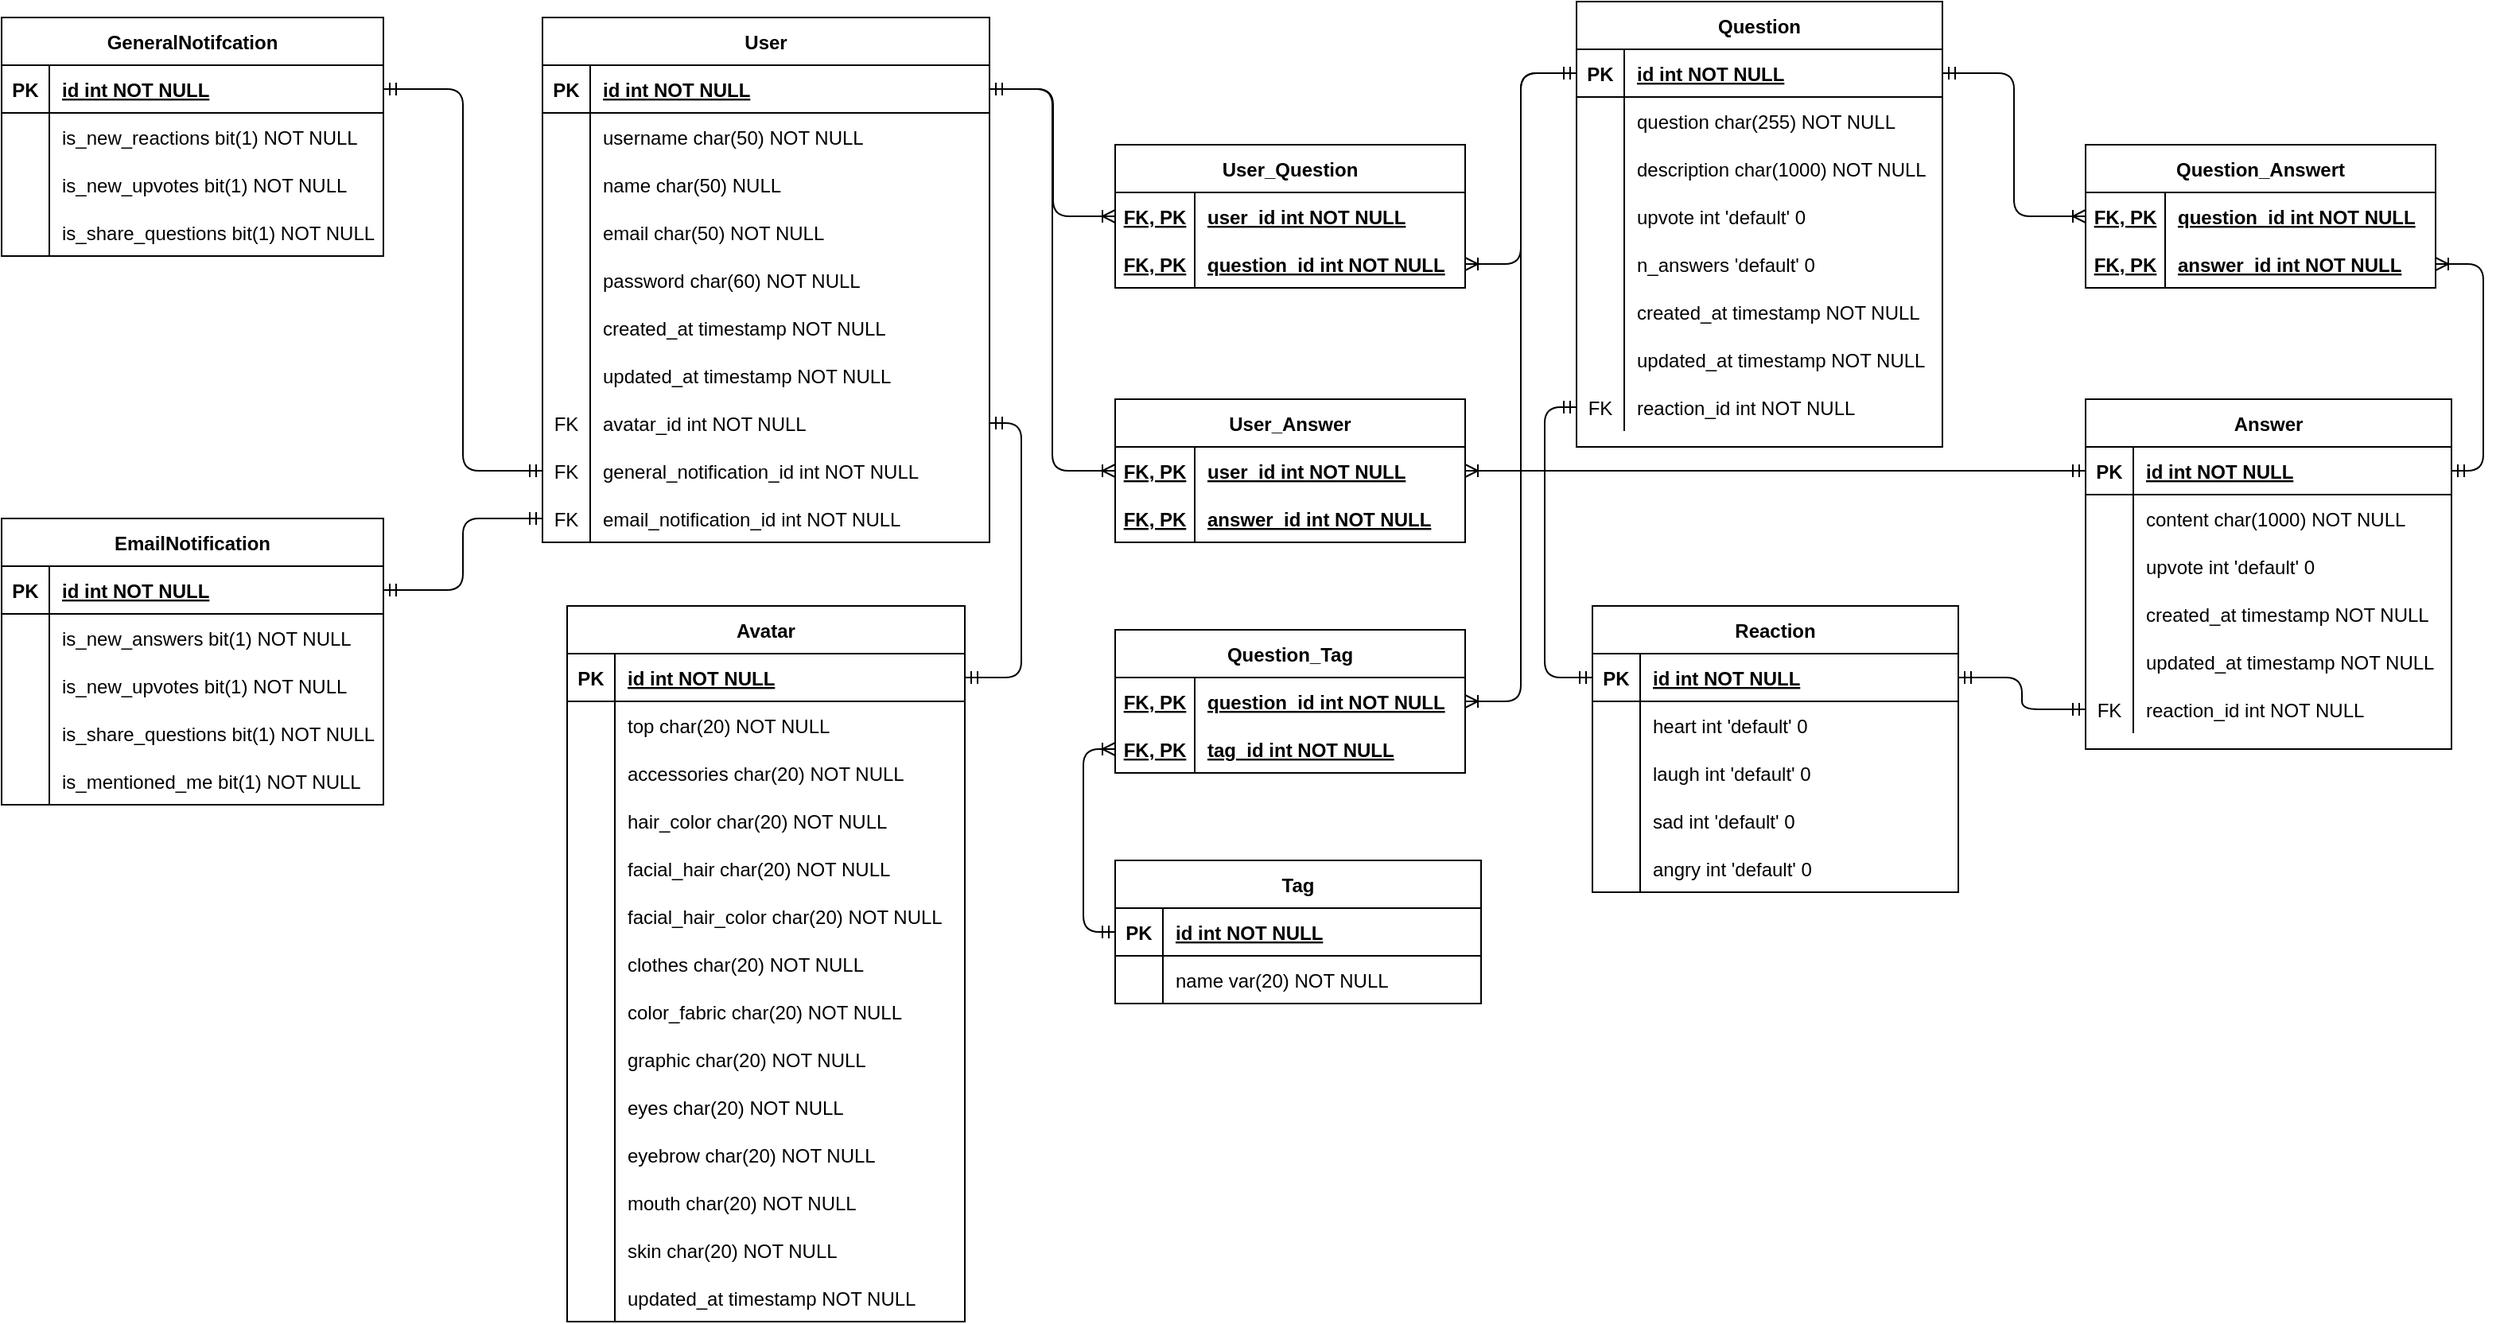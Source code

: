 <mxfile version="14.8.6" type="device"><diagram id="R2lEEEUBdFMjLlhIrx00" name="Page-1"><mxGraphModel dx="3227" dy="1278" grid="1" gridSize="10" guides="1" tooltips="1" connect="1" arrows="1" fold="1" page="1" pageScale="1" pageWidth="850" pageHeight="1100" math="0" shadow="0" extFonts="Permanent Marker^https://fonts.googleapis.com/css?family=Permanent+Marker"><root><mxCell id="0"/><mxCell id="1" parent="0"/><mxCell id="C-vyLk0tnHw3VtMMgP7b-2" value="Question" style="shape=table;startSize=30;container=1;collapsible=1;childLayout=tableLayout;fixedRows=1;rowLines=0;fontStyle=1;align=center;resizeLast=1;" parent="1" vertex="1"><mxGeometry x="630" y="130" width="230" height="280" as="geometry"/></mxCell><mxCell id="C-vyLk0tnHw3VtMMgP7b-3" value="" style="shape=partialRectangle;collapsible=0;dropTarget=0;pointerEvents=0;fillColor=none;points=[[0,0.5],[1,0.5]];portConstraint=eastwest;top=0;left=0;right=0;bottom=1;" parent="C-vyLk0tnHw3VtMMgP7b-2" vertex="1"><mxGeometry y="30" width="230" height="30" as="geometry"/></mxCell><mxCell id="C-vyLk0tnHw3VtMMgP7b-4" value="PK" style="shape=partialRectangle;overflow=hidden;connectable=0;fillColor=none;top=0;left=0;bottom=0;right=0;fontStyle=1;" parent="C-vyLk0tnHw3VtMMgP7b-3" vertex="1"><mxGeometry width="30" height="30" as="geometry"/></mxCell><mxCell id="C-vyLk0tnHw3VtMMgP7b-5" value="id int NOT NULL " style="shape=partialRectangle;overflow=hidden;connectable=0;fillColor=none;top=0;left=0;bottom=0;right=0;align=left;spacingLeft=6;fontStyle=5;" parent="C-vyLk0tnHw3VtMMgP7b-3" vertex="1"><mxGeometry x="30" width="200" height="30" as="geometry"/></mxCell><mxCell id="C-vyLk0tnHw3VtMMgP7b-6" value="" style="shape=partialRectangle;collapsible=0;dropTarget=0;pointerEvents=0;fillColor=none;points=[[0,0.5],[1,0.5]];portConstraint=eastwest;top=0;left=0;right=0;bottom=0;" parent="C-vyLk0tnHw3VtMMgP7b-2" vertex="1"><mxGeometry y="60" width="230" height="30" as="geometry"/></mxCell><mxCell id="C-vyLk0tnHw3VtMMgP7b-7" value="" style="shape=partialRectangle;overflow=hidden;connectable=0;fillColor=none;top=0;left=0;bottom=0;right=0;" parent="C-vyLk0tnHw3VtMMgP7b-6" vertex="1"><mxGeometry width="30" height="30" as="geometry"/></mxCell><mxCell id="C-vyLk0tnHw3VtMMgP7b-8" value="question char(255) NOT NULL" style="shape=partialRectangle;overflow=hidden;connectable=0;fillColor=none;top=0;left=0;bottom=0;right=0;align=left;spacingLeft=6;" parent="C-vyLk0tnHw3VtMMgP7b-6" vertex="1"><mxGeometry x="30" width="200" height="30" as="geometry"/></mxCell><mxCell id="C-vyLk0tnHw3VtMMgP7b-9" value="" style="shape=partialRectangle;collapsible=0;dropTarget=0;pointerEvents=0;fillColor=none;points=[[0,0.5],[1,0.5]];portConstraint=eastwest;top=0;left=0;right=0;bottom=0;" parent="C-vyLk0tnHw3VtMMgP7b-2" vertex="1"><mxGeometry y="90" width="230" height="30" as="geometry"/></mxCell><mxCell id="C-vyLk0tnHw3VtMMgP7b-10" value="" style="shape=partialRectangle;overflow=hidden;connectable=0;fillColor=none;top=0;left=0;bottom=0;right=0;" parent="C-vyLk0tnHw3VtMMgP7b-9" vertex="1"><mxGeometry width="30" height="30" as="geometry"/></mxCell><mxCell id="C-vyLk0tnHw3VtMMgP7b-11" value="description char(1000) NOT NULL" style="shape=partialRectangle;overflow=hidden;connectable=0;fillColor=none;top=0;left=0;bottom=0;right=0;align=left;spacingLeft=6;" parent="C-vyLk0tnHw3VtMMgP7b-9" vertex="1"><mxGeometry x="30" width="200" height="30" as="geometry"/></mxCell><mxCell id="5Gg7SxTzYaZ-qUaOQmRs-153" style="shape=partialRectangle;collapsible=0;dropTarget=0;pointerEvents=0;fillColor=none;points=[[0,0.5],[1,0.5]];portConstraint=eastwest;top=0;left=0;right=0;bottom=0;" parent="C-vyLk0tnHw3VtMMgP7b-2" vertex="1"><mxGeometry y="120" width="230" height="30" as="geometry"/></mxCell><mxCell id="5Gg7SxTzYaZ-qUaOQmRs-154" style="shape=partialRectangle;overflow=hidden;connectable=0;fillColor=none;top=0;left=0;bottom=0;right=0;" parent="5Gg7SxTzYaZ-qUaOQmRs-153" vertex="1"><mxGeometry width="30" height="30" as="geometry"/></mxCell><mxCell id="5Gg7SxTzYaZ-qUaOQmRs-155" value="upvote int 'default' 0" style="shape=partialRectangle;overflow=hidden;connectable=0;fillColor=none;top=0;left=0;bottom=0;right=0;align=left;spacingLeft=6;" parent="5Gg7SxTzYaZ-qUaOQmRs-153" vertex="1"><mxGeometry x="30" width="200" height="30" as="geometry"/></mxCell><mxCell id="5Gg7SxTzYaZ-qUaOQmRs-165" style="shape=partialRectangle;collapsible=0;dropTarget=0;pointerEvents=0;fillColor=none;points=[[0,0.5],[1,0.5]];portConstraint=eastwest;top=0;left=0;right=0;bottom=0;" parent="C-vyLk0tnHw3VtMMgP7b-2" vertex="1"><mxGeometry y="150" width="230" height="30" as="geometry"/></mxCell><mxCell id="5Gg7SxTzYaZ-qUaOQmRs-166" style="shape=partialRectangle;overflow=hidden;connectable=0;fillColor=none;top=0;left=0;bottom=0;right=0;" parent="5Gg7SxTzYaZ-qUaOQmRs-165" vertex="1"><mxGeometry width="30" height="30" as="geometry"/></mxCell><mxCell id="5Gg7SxTzYaZ-qUaOQmRs-167" value="n_answers 'default' 0" style="shape=partialRectangle;overflow=hidden;connectable=0;fillColor=none;top=0;left=0;bottom=0;right=0;align=left;spacingLeft=6;" parent="5Gg7SxTzYaZ-qUaOQmRs-165" vertex="1"><mxGeometry x="30" width="200" height="30" as="geometry"/></mxCell><mxCell id="8UbUpVuV_AS3bwxD3UjE-51" style="shape=partialRectangle;collapsible=0;dropTarget=0;pointerEvents=0;fillColor=none;points=[[0,0.5],[1,0.5]];portConstraint=eastwest;top=0;left=0;right=0;bottom=0;" vertex="1" parent="C-vyLk0tnHw3VtMMgP7b-2"><mxGeometry y="180" width="230" height="30" as="geometry"/></mxCell><mxCell id="8UbUpVuV_AS3bwxD3UjE-52" style="shape=partialRectangle;overflow=hidden;connectable=0;fillColor=none;top=0;left=0;bottom=0;right=0;" vertex="1" parent="8UbUpVuV_AS3bwxD3UjE-51"><mxGeometry width="30" height="30" as="geometry"/></mxCell><mxCell id="8UbUpVuV_AS3bwxD3UjE-53" value="created_at timestamp NOT NULL" style="shape=partialRectangle;overflow=hidden;connectable=0;fillColor=none;top=0;left=0;bottom=0;right=0;align=left;spacingLeft=6;" vertex="1" parent="8UbUpVuV_AS3bwxD3UjE-51"><mxGeometry x="30" width="200" height="30" as="geometry"/></mxCell><mxCell id="8UbUpVuV_AS3bwxD3UjE-54" style="shape=partialRectangle;collapsible=0;dropTarget=0;pointerEvents=0;fillColor=none;points=[[0,0.5],[1,0.5]];portConstraint=eastwest;top=0;left=0;right=0;bottom=0;" vertex="1" parent="C-vyLk0tnHw3VtMMgP7b-2"><mxGeometry y="210" width="230" height="30" as="geometry"/></mxCell><mxCell id="8UbUpVuV_AS3bwxD3UjE-55" style="shape=partialRectangle;overflow=hidden;connectable=0;fillColor=none;top=0;left=0;bottom=0;right=0;" vertex="1" parent="8UbUpVuV_AS3bwxD3UjE-54"><mxGeometry width="30" height="30" as="geometry"/></mxCell><mxCell id="8UbUpVuV_AS3bwxD3UjE-56" value="updated_at timestamp NOT NULL" style="shape=partialRectangle;overflow=hidden;connectable=0;fillColor=none;top=0;left=0;bottom=0;right=0;align=left;spacingLeft=6;" vertex="1" parent="8UbUpVuV_AS3bwxD3UjE-54"><mxGeometry x="30" width="200" height="30" as="geometry"/></mxCell><mxCell id="5Gg7SxTzYaZ-qUaOQmRs-156" style="shape=partialRectangle;collapsible=0;dropTarget=0;pointerEvents=0;fillColor=none;points=[[0,0.5],[1,0.5]];portConstraint=eastwest;top=0;left=0;right=0;bottom=0;" parent="C-vyLk0tnHw3VtMMgP7b-2" vertex="1"><mxGeometry y="240" width="230" height="30" as="geometry"/></mxCell><mxCell id="5Gg7SxTzYaZ-qUaOQmRs-157" value="FK" style="shape=partialRectangle;overflow=hidden;connectable=0;fillColor=none;top=0;left=0;bottom=0;right=0;" parent="5Gg7SxTzYaZ-qUaOQmRs-156" vertex="1"><mxGeometry width="30" height="30" as="geometry"/></mxCell><mxCell id="5Gg7SxTzYaZ-qUaOQmRs-158" value="reaction_id int NOT NULL" style="shape=partialRectangle;overflow=hidden;connectable=0;fillColor=none;top=0;left=0;bottom=0;right=0;align=left;spacingLeft=6;" parent="5Gg7SxTzYaZ-qUaOQmRs-156" vertex="1"><mxGeometry x="30" width="200" height="30" as="geometry"/></mxCell><mxCell id="C-vyLk0tnHw3VtMMgP7b-13" value="Avatar" style="shape=table;startSize=30;container=1;collapsible=1;childLayout=tableLayout;fixedRows=1;rowLines=0;fontStyle=1;align=center;resizeLast=1;expand=1;" parent="1" vertex="1"><mxGeometry x="-4.5" y="510" width="250" height="450" as="geometry"><mxRectangle x="370" y="280" width="80" height="30" as="alternateBounds"/></mxGeometry></mxCell><mxCell id="C-vyLk0tnHw3VtMMgP7b-14" value="" style="shape=partialRectangle;collapsible=0;dropTarget=0;pointerEvents=0;fillColor=none;points=[[0,0.5],[1,0.5]];portConstraint=eastwest;top=0;left=0;right=0;bottom=1;" parent="C-vyLk0tnHw3VtMMgP7b-13" vertex="1"><mxGeometry y="30" width="250" height="30" as="geometry"/></mxCell><mxCell id="C-vyLk0tnHw3VtMMgP7b-15" value="PK" style="shape=partialRectangle;overflow=hidden;connectable=0;fillColor=none;top=0;left=0;bottom=0;right=0;fontStyle=1;" parent="C-vyLk0tnHw3VtMMgP7b-14" vertex="1"><mxGeometry width="30" height="30" as="geometry"/></mxCell><mxCell id="C-vyLk0tnHw3VtMMgP7b-16" value="id int NOT NULL " style="shape=partialRectangle;overflow=hidden;connectable=0;fillColor=none;top=0;left=0;bottom=0;right=0;align=left;spacingLeft=6;fontStyle=5;" parent="C-vyLk0tnHw3VtMMgP7b-14" vertex="1"><mxGeometry x="30" width="220" height="30" as="geometry"/></mxCell><mxCell id="C-vyLk0tnHw3VtMMgP7b-17" value="" style="shape=partialRectangle;collapsible=0;dropTarget=0;pointerEvents=0;fillColor=none;points=[[0,0.5],[1,0.5]];portConstraint=eastwest;top=0;left=0;right=0;bottom=0;" parent="C-vyLk0tnHw3VtMMgP7b-13" vertex="1"><mxGeometry y="60" width="250" height="30" as="geometry"/></mxCell><mxCell id="C-vyLk0tnHw3VtMMgP7b-18" value="" style="shape=partialRectangle;overflow=hidden;connectable=0;fillColor=none;top=0;left=0;bottom=0;right=0;" parent="C-vyLk0tnHw3VtMMgP7b-17" vertex="1"><mxGeometry width="30" height="30" as="geometry"/></mxCell><mxCell id="C-vyLk0tnHw3VtMMgP7b-19" value="top char(20) NOT NULL" style="shape=partialRectangle;overflow=hidden;connectable=0;fillColor=none;top=0;left=0;bottom=0;right=0;align=left;spacingLeft=6;" parent="C-vyLk0tnHw3VtMMgP7b-17" vertex="1"><mxGeometry x="30" width="220" height="30" as="geometry"/></mxCell><mxCell id="5Gg7SxTzYaZ-qUaOQmRs-50" value="" style="shape=partialRectangle;collapsible=0;dropTarget=0;pointerEvents=0;fillColor=none;points=[[0,0.5],[1,0.5]];portConstraint=eastwest;top=0;left=0;right=0;bottom=0;" parent="C-vyLk0tnHw3VtMMgP7b-13" vertex="1"><mxGeometry y="90" width="250" height="30" as="geometry"/></mxCell><mxCell id="5Gg7SxTzYaZ-qUaOQmRs-51" value="" style="shape=partialRectangle;overflow=hidden;connectable=0;fillColor=none;top=0;left=0;bottom=0;right=0;" parent="5Gg7SxTzYaZ-qUaOQmRs-50" vertex="1"><mxGeometry width="30" height="30" as="geometry"/></mxCell><mxCell id="5Gg7SxTzYaZ-qUaOQmRs-52" value="accessories char(20) NOT NULL" style="shape=partialRectangle;overflow=hidden;connectable=0;fillColor=none;top=0;left=0;bottom=0;right=0;align=left;spacingLeft=6;" parent="5Gg7SxTzYaZ-qUaOQmRs-50" vertex="1"><mxGeometry x="30" width="220" height="30" as="geometry"/></mxCell><mxCell id="5Gg7SxTzYaZ-qUaOQmRs-56" value="" style="shape=partialRectangle;collapsible=0;dropTarget=0;pointerEvents=0;fillColor=none;points=[[0,0.5],[1,0.5]];portConstraint=eastwest;top=0;left=0;right=0;bottom=0;" parent="C-vyLk0tnHw3VtMMgP7b-13" vertex="1"><mxGeometry y="120" width="250" height="30" as="geometry"/></mxCell><mxCell id="5Gg7SxTzYaZ-qUaOQmRs-57" value="" style="shape=partialRectangle;overflow=hidden;connectable=0;fillColor=none;top=0;left=0;bottom=0;right=0;" parent="5Gg7SxTzYaZ-qUaOQmRs-56" vertex="1"><mxGeometry width="30" height="30" as="geometry"/></mxCell><mxCell id="5Gg7SxTzYaZ-qUaOQmRs-58" value="hair_color char(20) NOT NULL" style="shape=partialRectangle;overflow=hidden;connectable=0;fillColor=none;top=0;left=0;bottom=0;right=0;align=left;spacingLeft=6;" parent="5Gg7SxTzYaZ-qUaOQmRs-56" vertex="1"><mxGeometry x="30" width="220" height="30" as="geometry"/></mxCell><mxCell id="5Gg7SxTzYaZ-qUaOQmRs-59" value="" style="shape=partialRectangle;collapsible=0;dropTarget=0;pointerEvents=0;fillColor=none;points=[[0,0.5],[1,0.5]];portConstraint=eastwest;top=0;left=0;right=0;bottom=0;" parent="C-vyLk0tnHw3VtMMgP7b-13" vertex="1"><mxGeometry y="150" width="250" height="30" as="geometry"/></mxCell><mxCell id="5Gg7SxTzYaZ-qUaOQmRs-60" value="" style="shape=partialRectangle;overflow=hidden;connectable=0;fillColor=none;top=0;left=0;bottom=0;right=0;" parent="5Gg7SxTzYaZ-qUaOQmRs-59" vertex="1"><mxGeometry width="30" height="30" as="geometry"/></mxCell><mxCell id="5Gg7SxTzYaZ-qUaOQmRs-61" value="facial_hair char(20) NOT NULL" style="shape=partialRectangle;overflow=hidden;connectable=0;fillColor=none;top=0;left=0;bottom=0;right=0;align=left;spacingLeft=6;" parent="5Gg7SxTzYaZ-qUaOQmRs-59" vertex="1"><mxGeometry x="30" width="220" height="30" as="geometry"/></mxCell><mxCell id="5Gg7SxTzYaZ-qUaOQmRs-62" value="" style="shape=partialRectangle;collapsible=0;dropTarget=0;pointerEvents=0;fillColor=none;points=[[0,0.5],[1,0.5]];portConstraint=eastwest;top=0;left=0;right=0;bottom=0;" parent="C-vyLk0tnHw3VtMMgP7b-13" vertex="1"><mxGeometry y="180" width="250" height="30" as="geometry"/></mxCell><mxCell id="5Gg7SxTzYaZ-qUaOQmRs-63" value="" style="shape=partialRectangle;overflow=hidden;connectable=0;fillColor=none;top=0;left=0;bottom=0;right=0;" parent="5Gg7SxTzYaZ-qUaOQmRs-62" vertex="1"><mxGeometry width="30" height="30" as="geometry"/></mxCell><mxCell id="5Gg7SxTzYaZ-qUaOQmRs-64" value="facial_hair_color char(20) NOT NULL" style="shape=partialRectangle;overflow=hidden;connectable=0;fillColor=none;top=0;left=0;bottom=0;right=0;align=left;spacingLeft=6;" parent="5Gg7SxTzYaZ-qUaOQmRs-62" vertex="1"><mxGeometry x="30" width="220" height="30" as="geometry"/></mxCell><mxCell id="5Gg7SxTzYaZ-qUaOQmRs-125" style="shape=partialRectangle;collapsible=0;dropTarget=0;pointerEvents=0;fillColor=none;points=[[0,0.5],[1,0.5]];portConstraint=eastwest;top=0;left=0;right=0;bottom=0;" parent="C-vyLk0tnHw3VtMMgP7b-13" vertex="1"><mxGeometry y="210" width="250" height="30" as="geometry"/></mxCell><mxCell id="5Gg7SxTzYaZ-qUaOQmRs-126" style="shape=partialRectangle;overflow=hidden;connectable=0;fillColor=none;top=0;left=0;bottom=0;right=0;" parent="5Gg7SxTzYaZ-qUaOQmRs-125" vertex="1"><mxGeometry width="30" height="30" as="geometry"/></mxCell><mxCell id="5Gg7SxTzYaZ-qUaOQmRs-127" value="clothes char(20) NOT NULL" style="shape=partialRectangle;overflow=hidden;connectable=0;fillColor=none;top=0;left=0;bottom=0;right=0;align=left;spacingLeft=6;" parent="5Gg7SxTzYaZ-qUaOQmRs-125" vertex="1"><mxGeometry x="30" width="220" height="30" as="geometry"/></mxCell><mxCell id="5Gg7SxTzYaZ-qUaOQmRs-128" style="shape=partialRectangle;collapsible=0;dropTarget=0;pointerEvents=0;fillColor=none;points=[[0,0.5],[1,0.5]];portConstraint=eastwest;top=0;left=0;right=0;bottom=0;" parent="C-vyLk0tnHw3VtMMgP7b-13" vertex="1"><mxGeometry y="240" width="250" height="30" as="geometry"/></mxCell><mxCell id="5Gg7SxTzYaZ-qUaOQmRs-129" style="shape=partialRectangle;overflow=hidden;connectable=0;fillColor=none;top=0;left=0;bottom=0;right=0;" parent="5Gg7SxTzYaZ-qUaOQmRs-128" vertex="1"><mxGeometry width="30" height="30" as="geometry"/></mxCell><mxCell id="5Gg7SxTzYaZ-qUaOQmRs-130" value="color_fabric char(20) NOT NULL" style="shape=partialRectangle;overflow=hidden;connectable=0;fillColor=none;top=0;left=0;bottom=0;right=0;align=left;spacingLeft=6;" parent="5Gg7SxTzYaZ-qUaOQmRs-128" vertex="1"><mxGeometry x="30" width="220" height="30" as="geometry"/></mxCell><mxCell id="5Gg7SxTzYaZ-qUaOQmRs-131" style="shape=partialRectangle;collapsible=0;dropTarget=0;pointerEvents=0;fillColor=none;points=[[0,0.5],[1,0.5]];portConstraint=eastwest;top=0;left=0;right=0;bottom=0;" parent="C-vyLk0tnHw3VtMMgP7b-13" vertex="1"><mxGeometry y="270" width="250" height="30" as="geometry"/></mxCell><mxCell id="5Gg7SxTzYaZ-qUaOQmRs-132" style="shape=partialRectangle;overflow=hidden;connectable=0;fillColor=none;top=0;left=0;bottom=0;right=0;" parent="5Gg7SxTzYaZ-qUaOQmRs-131" vertex="1"><mxGeometry width="30" height="30" as="geometry"/></mxCell><mxCell id="5Gg7SxTzYaZ-qUaOQmRs-133" value="graphic char(20) NOT NULL" style="shape=partialRectangle;overflow=hidden;connectable=0;fillColor=none;top=0;left=0;bottom=0;right=0;align=left;spacingLeft=6;" parent="5Gg7SxTzYaZ-qUaOQmRs-131" vertex="1"><mxGeometry x="30" width="220" height="30" as="geometry"/></mxCell><mxCell id="5Gg7SxTzYaZ-qUaOQmRs-134" style="shape=partialRectangle;collapsible=0;dropTarget=0;pointerEvents=0;fillColor=none;points=[[0,0.5],[1,0.5]];portConstraint=eastwest;top=0;left=0;right=0;bottom=0;" parent="C-vyLk0tnHw3VtMMgP7b-13" vertex="1"><mxGeometry y="300" width="250" height="30" as="geometry"/></mxCell><mxCell id="5Gg7SxTzYaZ-qUaOQmRs-135" style="shape=partialRectangle;overflow=hidden;connectable=0;fillColor=none;top=0;left=0;bottom=0;right=0;" parent="5Gg7SxTzYaZ-qUaOQmRs-134" vertex="1"><mxGeometry width="30" height="30" as="geometry"/></mxCell><mxCell id="5Gg7SxTzYaZ-qUaOQmRs-136" value="eyes char(20) NOT NULL" style="shape=partialRectangle;overflow=hidden;connectable=0;fillColor=none;top=0;left=0;bottom=0;right=0;align=left;spacingLeft=6;" parent="5Gg7SxTzYaZ-qUaOQmRs-134" vertex="1"><mxGeometry x="30" width="220" height="30" as="geometry"/></mxCell><mxCell id="5Gg7SxTzYaZ-qUaOQmRs-137" style="shape=partialRectangle;collapsible=0;dropTarget=0;pointerEvents=0;fillColor=none;points=[[0,0.5],[1,0.5]];portConstraint=eastwest;top=0;left=0;right=0;bottom=0;" parent="C-vyLk0tnHw3VtMMgP7b-13" vertex="1"><mxGeometry y="330" width="250" height="30" as="geometry"/></mxCell><mxCell id="5Gg7SxTzYaZ-qUaOQmRs-138" style="shape=partialRectangle;overflow=hidden;connectable=0;fillColor=none;top=0;left=0;bottom=0;right=0;" parent="5Gg7SxTzYaZ-qUaOQmRs-137" vertex="1"><mxGeometry width="30" height="30" as="geometry"/></mxCell><mxCell id="5Gg7SxTzYaZ-qUaOQmRs-139" value="eyebrow char(20) NOT NULL" style="shape=partialRectangle;overflow=hidden;connectable=0;fillColor=none;top=0;left=0;bottom=0;right=0;align=left;spacingLeft=6;" parent="5Gg7SxTzYaZ-qUaOQmRs-137" vertex="1"><mxGeometry x="30" width="220" height="30" as="geometry"/></mxCell><mxCell id="5Gg7SxTzYaZ-qUaOQmRs-140" style="shape=partialRectangle;collapsible=0;dropTarget=0;pointerEvents=0;fillColor=none;points=[[0,0.5],[1,0.5]];portConstraint=eastwest;top=0;left=0;right=0;bottom=0;" parent="C-vyLk0tnHw3VtMMgP7b-13" vertex="1"><mxGeometry y="360" width="250" height="30" as="geometry"/></mxCell><mxCell id="5Gg7SxTzYaZ-qUaOQmRs-141" style="shape=partialRectangle;overflow=hidden;connectable=0;fillColor=none;top=0;left=0;bottom=0;right=0;" parent="5Gg7SxTzYaZ-qUaOQmRs-140" vertex="1"><mxGeometry width="30" height="30" as="geometry"/></mxCell><mxCell id="5Gg7SxTzYaZ-qUaOQmRs-142" value="mouth char(20) NOT NULL" style="shape=partialRectangle;overflow=hidden;connectable=0;fillColor=none;top=0;left=0;bottom=0;right=0;align=left;spacingLeft=6;" parent="5Gg7SxTzYaZ-qUaOQmRs-140" vertex="1"><mxGeometry x="30" width="220" height="30" as="geometry"/></mxCell><mxCell id="5Gg7SxTzYaZ-qUaOQmRs-143" style="shape=partialRectangle;collapsible=0;dropTarget=0;pointerEvents=0;fillColor=none;points=[[0,0.5],[1,0.5]];portConstraint=eastwest;top=0;left=0;right=0;bottom=0;" parent="C-vyLk0tnHw3VtMMgP7b-13" vertex="1"><mxGeometry y="390" width="250" height="30" as="geometry"/></mxCell><mxCell id="5Gg7SxTzYaZ-qUaOQmRs-144" style="shape=partialRectangle;overflow=hidden;connectable=0;fillColor=none;top=0;left=0;bottom=0;right=0;" parent="5Gg7SxTzYaZ-qUaOQmRs-143" vertex="1"><mxGeometry width="30" height="30" as="geometry"/></mxCell><mxCell id="5Gg7SxTzYaZ-qUaOQmRs-145" value="skin char(20) NOT NULL" style="shape=partialRectangle;overflow=hidden;connectable=0;fillColor=none;top=0;left=0;bottom=0;right=0;align=left;spacingLeft=6;" parent="5Gg7SxTzYaZ-qUaOQmRs-143" vertex="1"><mxGeometry x="30" width="220" height="30" as="geometry"/></mxCell><mxCell id="5Gg7SxTzYaZ-qUaOQmRs-146" style="shape=partialRectangle;collapsible=0;dropTarget=0;pointerEvents=0;fillColor=none;points=[[0,0.5],[1,0.5]];portConstraint=eastwest;top=0;left=0;right=0;bottom=0;" parent="C-vyLk0tnHw3VtMMgP7b-13" vertex="1"><mxGeometry y="420" width="250" height="30" as="geometry"/></mxCell><mxCell id="5Gg7SxTzYaZ-qUaOQmRs-147" style="shape=partialRectangle;overflow=hidden;connectable=0;fillColor=none;top=0;left=0;bottom=0;right=0;" parent="5Gg7SxTzYaZ-qUaOQmRs-146" vertex="1"><mxGeometry width="30" height="30" as="geometry"/></mxCell><mxCell id="5Gg7SxTzYaZ-qUaOQmRs-148" value="updated_at timestamp NOT NULL" style="shape=partialRectangle;overflow=hidden;connectable=0;fillColor=none;top=0;left=0;bottom=0;right=0;align=left;spacingLeft=6;" parent="5Gg7SxTzYaZ-qUaOQmRs-146" vertex="1"><mxGeometry x="30" width="220" height="30" as="geometry"/></mxCell><mxCell id="5Gg7SxTzYaZ-qUaOQmRs-16" value="User_Question" style="shape=table;startSize=30;container=1;collapsible=1;childLayout=tableLayout;fixedRows=1;rowLines=0;fontStyle=1;align=center;resizeLast=1;" parent="1" vertex="1"><mxGeometry x="340" y="220" width="220" height="90" as="geometry"><mxRectangle x="340" y="230" width="100" height="30" as="alternateBounds"/></mxGeometry></mxCell><mxCell id="5Gg7SxTzYaZ-qUaOQmRs-17" value="" style="shape=partialRectangle;collapsible=0;dropTarget=0;pointerEvents=0;fillColor=none;points=[[0,0.5],[1,0.5]];portConstraint=eastwest;top=0;left=0;right=0;bottom=0;" parent="5Gg7SxTzYaZ-qUaOQmRs-16" vertex="1"><mxGeometry y="30" width="220" height="30" as="geometry"/></mxCell><mxCell id="5Gg7SxTzYaZ-qUaOQmRs-18" value="FK, PK" style="shape=partialRectangle;overflow=hidden;connectable=0;fillColor=none;top=0;left=0;bottom=0;right=0;fontStyle=5;allowArrows=1;expand=1;" parent="5Gg7SxTzYaZ-qUaOQmRs-17" vertex="1"><mxGeometry width="50" height="30" as="geometry"/></mxCell><mxCell id="5Gg7SxTzYaZ-qUaOQmRs-19" value="user_id int NOT NULL " style="shape=partialRectangle;overflow=hidden;connectable=0;fillColor=none;top=0;left=0;bottom=0;right=0;align=left;spacingLeft=6;fontStyle=5;allowArrows=1;flipH=1;flipV=1;expand=1;" parent="5Gg7SxTzYaZ-qUaOQmRs-17" vertex="1"><mxGeometry x="50" width="170" height="30" as="geometry"/></mxCell><mxCell id="5Gg7SxTzYaZ-qUaOQmRs-20" value="" style="shape=partialRectangle;collapsible=0;dropTarget=0;pointerEvents=0;fillColor=none;points=[[0,0.5],[1,0.5]];portConstraint=eastwest;top=0;left=0;right=0;bottom=0;" parent="5Gg7SxTzYaZ-qUaOQmRs-16" vertex="1"><mxGeometry y="60" width="220" height="30" as="geometry"/></mxCell><mxCell id="5Gg7SxTzYaZ-qUaOQmRs-21" value="FK, PK" style="shape=partialRectangle;overflow=hidden;connectable=0;fillColor=none;top=0;left=0;bottom=0;right=0;fontStyle=5" parent="5Gg7SxTzYaZ-qUaOQmRs-20" vertex="1"><mxGeometry width="50" height="30" as="geometry"/></mxCell><mxCell id="5Gg7SxTzYaZ-qUaOQmRs-22" value="question_id int NOT NULL " style="shape=partialRectangle;overflow=hidden;connectable=0;fillColor=none;top=0;left=0;bottom=0;right=0;align=left;spacingLeft=6;fontStyle=5" parent="5Gg7SxTzYaZ-qUaOQmRs-20" vertex="1"><mxGeometry x="50" width="170" height="30" as="geometry"/></mxCell><mxCell id="C-vyLk0tnHw3VtMMgP7b-23" value="User" style="shape=table;startSize=30;container=1;collapsible=1;childLayout=tableLayout;fixedRows=1;rowLines=0;fontStyle=1;align=center;resizeLast=1;expand=1;" parent="1" vertex="1"><mxGeometry x="-20" y="140" width="281" height="330" as="geometry"><mxRectangle x="-20" y="140" width="100" height="30" as="alternateBounds"/></mxGeometry></mxCell><mxCell id="C-vyLk0tnHw3VtMMgP7b-24" value="" style="shape=partialRectangle;collapsible=0;dropTarget=0;pointerEvents=0;fillColor=none;points=[[0,0.5],[1,0.5]];portConstraint=eastwest;top=0;left=0;right=0;bottom=1;" parent="C-vyLk0tnHw3VtMMgP7b-23" vertex="1"><mxGeometry y="30" width="281" height="30" as="geometry"/></mxCell><mxCell id="C-vyLk0tnHw3VtMMgP7b-25" value="PK" style="shape=partialRectangle;overflow=hidden;connectable=0;fillColor=none;top=0;left=0;bottom=0;right=0;fontStyle=1;" parent="C-vyLk0tnHw3VtMMgP7b-24" vertex="1"><mxGeometry width="30" height="30" as="geometry"/></mxCell><mxCell id="C-vyLk0tnHw3VtMMgP7b-26" value="id int NOT NULL " style="shape=partialRectangle;overflow=hidden;connectable=0;fillColor=none;top=0;left=0;bottom=0;right=0;align=left;spacingLeft=6;fontStyle=5;" parent="C-vyLk0tnHw3VtMMgP7b-24" vertex="1"><mxGeometry x="30" width="251" height="30" as="geometry"/></mxCell><mxCell id="C-vyLk0tnHw3VtMMgP7b-27" value="" style="shape=partialRectangle;collapsible=0;dropTarget=0;pointerEvents=0;fillColor=none;points=[[0,0.5],[1,0.5]];portConstraint=eastwest;top=0;left=0;right=0;bottom=0;" parent="C-vyLk0tnHw3VtMMgP7b-23" vertex="1"><mxGeometry y="60" width="281" height="30" as="geometry"/></mxCell><mxCell id="C-vyLk0tnHw3VtMMgP7b-28" value="" style="shape=partialRectangle;overflow=hidden;connectable=0;fillColor=none;top=0;left=0;bottom=0;right=0;" parent="C-vyLk0tnHw3VtMMgP7b-27" vertex="1"><mxGeometry width="30" height="30" as="geometry"/></mxCell><mxCell id="C-vyLk0tnHw3VtMMgP7b-29" value="username char(50) NOT NULL" style="shape=partialRectangle;overflow=hidden;connectable=0;fillColor=none;top=0;left=0;bottom=0;right=0;align=left;spacingLeft=6;" parent="C-vyLk0tnHw3VtMMgP7b-27" vertex="1"><mxGeometry x="30" width="251" height="30" as="geometry"/></mxCell><mxCell id="5Gg7SxTzYaZ-qUaOQmRs-97" style="shape=partialRectangle;collapsible=0;dropTarget=0;pointerEvents=0;fillColor=none;points=[[0,0.5],[1,0.5]];portConstraint=eastwest;top=0;left=0;right=0;bottom=0;" parent="C-vyLk0tnHw3VtMMgP7b-23" vertex="1"><mxGeometry y="90" width="281" height="30" as="geometry"/></mxCell><mxCell id="5Gg7SxTzYaZ-qUaOQmRs-98" style="shape=partialRectangle;overflow=hidden;connectable=0;fillColor=none;top=0;left=0;bottom=0;right=0;" parent="5Gg7SxTzYaZ-qUaOQmRs-97" vertex="1"><mxGeometry width="30" height="30" as="geometry"/></mxCell><mxCell id="5Gg7SxTzYaZ-qUaOQmRs-99" value="name char(50) NULL" style="shape=partialRectangle;overflow=hidden;connectable=0;fillColor=none;top=0;left=0;bottom=0;right=0;align=left;spacingLeft=6;" parent="5Gg7SxTzYaZ-qUaOQmRs-97" vertex="1"><mxGeometry x="30" width="251" height="30" as="geometry"/></mxCell><mxCell id="5Gg7SxTzYaZ-qUaOQmRs-100" style="shape=partialRectangle;collapsible=0;dropTarget=0;pointerEvents=0;fillColor=none;points=[[0,0.5],[1,0.5]];portConstraint=eastwest;top=0;left=0;right=0;bottom=0;" parent="C-vyLk0tnHw3VtMMgP7b-23" vertex="1"><mxGeometry y="120" width="281" height="30" as="geometry"/></mxCell><mxCell id="5Gg7SxTzYaZ-qUaOQmRs-101" style="shape=partialRectangle;overflow=hidden;connectable=0;fillColor=none;top=0;left=0;bottom=0;right=0;" parent="5Gg7SxTzYaZ-qUaOQmRs-100" vertex="1"><mxGeometry width="30" height="30" as="geometry"/></mxCell><mxCell id="5Gg7SxTzYaZ-qUaOQmRs-102" value="email char(50) NOT NULL" style="shape=partialRectangle;overflow=hidden;connectable=0;fillColor=none;top=0;left=0;bottom=0;right=0;align=left;spacingLeft=6;" parent="5Gg7SxTzYaZ-qUaOQmRs-100" vertex="1"><mxGeometry x="30" width="251" height="30" as="geometry"/></mxCell><mxCell id="5Gg7SxTzYaZ-qUaOQmRs-103" style="shape=partialRectangle;collapsible=0;dropTarget=0;pointerEvents=0;fillColor=none;points=[[0,0.5],[1,0.5]];portConstraint=eastwest;top=0;left=0;right=0;bottom=0;" parent="C-vyLk0tnHw3VtMMgP7b-23" vertex="1"><mxGeometry y="150" width="281" height="30" as="geometry"/></mxCell><mxCell id="5Gg7SxTzYaZ-qUaOQmRs-104" style="shape=partialRectangle;overflow=hidden;connectable=0;fillColor=none;top=0;left=0;bottom=0;right=0;" parent="5Gg7SxTzYaZ-qUaOQmRs-103" vertex="1"><mxGeometry width="30" height="30" as="geometry"/></mxCell><mxCell id="5Gg7SxTzYaZ-qUaOQmRs-105" value="password char(60) NOT NULL" style="shape=partialRectangle;overflow=hidden;connectable=0;fillColor=none;top=0;left=0;bottom=0;right=0;align=left;spacingLeft=6;" parent="5Gg7SxTzYaZ-qUaOQmRs-103" vertex="1"><mxGeometry x="30" width="251" height="30" as="geometry"/></mxCell><mxCell id="5Gg7SxTzYaZ-qUaOQmRs-106" style="shape=partialRectangle;collapsible=0;dropTarget=0;pointerEvents=0;fillColor=none;points=[[0,0.5],[1,0.5]];portConstraint=eastwest;top=0;left=0;right=0;bottom=0;" parent="C-vyLk0tnHw3VtMMgP7b-23" vertex="1"><mxGeometry y="180" width="281" height="30" as="geometry"/></mxCell><mxCell id="5Gg7SxTzYaZ-qUaOQmRs-107" style="shape=partialRectangle;overflow=hidden;connectable=0;fillColor=none;top=0;left=0;bottom=0;right=0;" parent="5Gg7SxTzYaZ-qUaOQmRs-106" vertex="1"><mxGeometry width="30" height="30" as="geometry"/></mxCell><mxCell id="5Gg7SxTzYaZ-qUaOQmRs-108" value="created_at timestamp NOT NULL" style="shape=partialRectangle;overflow=hidden;connectable=0;fillColor=none;top=0;left=0;bottom=0;right=0;align=left;spacingLeft=6;" parent="5Gg7SxTzYaZ-qUaOQmRs-106" vertex="1"><mxGeometry x="30" width="251" height="30" as="geometry"/></mxCell><mxCell id="5Gg7SxTzYaZ-qUaOQmRs-109" style="shape=partialRectangle;collapsible=0;dropTarget=0;pointerEvents=0;fillColor=none;points=[[0,0.5],[1,0.5]];portConstraint=eastwest;top=0;left=0;right=0;bottom=0;" parent="C-vyLk0tnHw3VtMMgP7b-23" vertex="1"><mxGeometry y="210" width="281" height="30" as="geometry"/></mxCell><mxCell id="5Gg7SxTzYaZ-qUaOQmRs-110" style="shape=partialRectangle;overflow=hidden;connectable=0;fillColor=none;top=0;left=0;bottom=0;right=0;" parent="5Gg7SxTzYaZ-qUaOQmRs-109" vertex="1"><mxGeometry width="30" height="30" as="geometry"/></mxCell><mxCell id="5Gg7SxTzYaZ-qUaOQmRs-111" value="updated_at timestamp NOT NULL" style="shape=partialRectangle;overflow=hidden;connectable=0;fillColor=none;top=0;left=0;bottom=0;right=0;align=left;spacingLeft=6;" parent="5Gg7SxTzYaZ-qUaOQmRs-109" vertex="1"><mxGeometry x="30" width="251" height="30" as="geometry"/></mxCell><mxCell id="5Gg7SxTzYaZ-qUaOQmRs-112" style="shape=partialRectangle;collapsible=0;dropTarget=0;pointerEvents=0;fillColor=none;points=[[0,0.5],[1,0.5]];portConstraint=eastwest;top=0;left=0;right=0;bottom=0;" parent="C-vyLk0tnHw3VtMMgP7b-23" vertex="1"><mxGeometry y="240" width="281" height="30" as="geometry"/></mxCell><mxCell id="5Gg7SxTzYaZ-qUaOQmRs-113" value="FK" style="shape=partialRectangle;overflow=hidden;connectable=0;fillColor=none;top=0;left=0;bottom=0;right=0;" parent="5Gg7SxTzYaZ-qUaOQmRs-112" vertex="1"><mxGeometry width="30" height="30" as="geometry"/></mxCell><mxCell id="5Gg7SxTzYaZ-qUaOQmRs-114" value="avatar_id int NOT NULL" style="shape=partialRectangle;overflow=hidden;connectable=0;fillColor=none;top=0;left=0;bottom=0;right=0;align=left;spacingLeft=6;" parent="5Gg7SxTzYaZ-qUaOQmRs-112" vertex="1"><mxGeometry x="30" width="251" height="30" as="geometry"/></mxCell><mxCell id="5Gg7SxTzYaZ-qUaOQmRs-118" style="shape=partialRectangle;collapsible=0;dropTarget=0;pointerEvents=0;fillColor=none;points=[[0,0.5],[1,0.5]];portConstraint=eastwest;top=0;left=0;right=0;bottom=0;" parent="C-vyLk0tnHw3VtMMgP7b-23" vertex="1"><mxGeometry y="270" width="281" height="30" as="geometry"/></mxCell><mxCell id="5Gg7SxTzYaZ-qUaOQmRs-119" value="FK" style="shape=partialRectangle;overflow=hidden;connectable=0;fillColor=none;top=0;left=0;bottom=0;right=0;" parent="5Gg7SxTzYaZ-qUaOQmRs-118" vertex="1"><mxGeometry width="30" height="30" as="geometry"/></mxCell><mxCell id="5Gg7SxTzYaZ-qUaOQmRs-120" value="general_notification_id int NOT NULL" style="shape=partialRectangle;overflow=hidden;connectable=0;fillColor=none;top=0;left=0;bottom=0;right=0;align=left;spacingLeft=6;" parent="5Gg7SxTzYaZ-qUaOQmRs-118" vertex="1"><mxGeometry x="30" width="251" height="30" as="geometry"/></mxCell><mxCell id="5Gg7SxTzYaZ-qUaOQmRs-121" style="shape=partialRectangle;collapsible=0;dropTarget=0;pointerEvents=0;fillColor=none;points=[[0,0.5],[1,0.5]];portConstraint=eastwest;top=0;left=0;right=0;bottom=0;" parent="C-vyLk0tnHw3VtMMgP7b-23" vertex="1"><mxGeometry y="300" width="281" height="30" as="geometry"/></mxCell><mxCell id="5Gg7SxTzYaZ-qUaOQmRs-122" value="FK" style="shape=partialRectangle;overflow=hidden;connectable=0;fillColor=none;top=0;left=0;bottom=0;right=0;" parent="5Gg7SxTzYaZ-qUaOQmRs-121" vertex="1"><mxGeometry width="30" height="30" as="geometry"/></mxCell><mxCell id="5Gg7SxTzYaZ-qUaOQmRs-123" value="email_notification_id int NOT NULL" style="shape=partialRectangle;overflow=hidden;connectable=0;fillColor=none;top=0;left=0;bottom=0;right=0;align=left;spacingLeft=6;" parent="5Gg7SxTzYaZ-qUaOQmRs-121" vertex="1"><mxGeometry x="30" width="251" height="30" as="geometry"/></mxCell><mxCell id="5Gg7SxTzYaZ-qUaOQmRs-149" style="edgeStyle=orthogonalEdgeStyle;rounded=1;orthogonalLoop=1;jettySize=auto;html=1;exitX=1;exitY=0.5;exitDx=0;exitDy=0;startArrow=ERmandOne;startFill=0;endArrow=ERmandOne;endFill=0;" parent="1" source="5Gg7SxTzYaZ-qUaOQmRs-112" target="C-vyLk0tnHw3VtMMgP7b-14" edge="1"><mxGeometry relative="1" as="geometry"/></mxCell><mxCell id="5Gg7SxTzYaZ-qUaOQmRs-150" style="edgeStyle=orthogonalEdgeStyle;rounded=1;orthogonalLoop=1;jettySize=auto;html=1;exitX=1;exitY=0.5;exitDx=0;exitDy=0;startArrow=ERmandOne;startFill=0;endArrow=ERoneToMany;endFill=0;" parent="1" source="C-vyLk0tnHw3VtMMgP7b-24" target="5Gg7SxTzYaZ-qUaOQmRs-17" edge="1"><mxGeometry relative="1" as="geometry"><mxPoint x="350" y="290" as="targetPoint"/><Array as="points"><mxPoint x="301" y="185"/><mxPoint x="301" y="265"/></Array></mxGeometry></mxCell><mxCell id="5Gg7SxTzYaZ-qUaOQmRs-151" style="edgeStyle=orthogonalEdgeStyle;rounded=1;orthogonalLoop=1;jettySize=auto;html=1;exitX=1;exitY=0.5;exitDx=0;exitDy=0;startArrow=ERoneToMany;startFill=0;endArrow=ERmandOne;endFill=0;" parent="1" source="5Gg7SxTzYaZ-qUaOQmRs-20" target="C-vyLk0tnHw3VtMMgP7b-3" edge="1"><mxGeometry relative="1" as="geometry"/></mxCell><mxCell id="8UbUpVuV_AS3bwxD3UjE-1" value="Reaction" style="shape=table;startSize=30;container=1;collapsible=1;childLayout=tableLayout;fixedRows=1;rowLines=0;fontStyle=1;align=center;resizeLast=1;" vertex="1" parent="1"><mxGeometry x="640" y="510" width="230" height="180" as="geometry"/></mxCell><mxCell id="8UbUpVuV_AS3bwxD3UjE-2" value="" style="shape=partialRectangle;collapsible=0;dropTarget=0;pointerEvents=0;fillColor=none;points=[[0,0.5],[1,0.5]];portConstraint=eastwest;top=0;left=0;right=0;bottom=1;" vertex="1" parent="8UbUpVuV_AS3bwxD3UjE-1"><mxGeometry y="30" width="230" height="30" as="geometry"/></mxCell><mxCell id="8UbUpVuV_AS3bwxD3UjE-3" value="PK" style="shape=partialRectangle;overflow=hidden;connectable=0;fillColor=none;top=0;left=0;bottom=0;right=0;fontStyle=1;" vertex="1" parent="8UbUpVuV_AS3bwxD3UjE-2"><mxGeometry width="30" height="30" as="geometry"/></mxCell><mxCell id="8UbUpVuV_AS3bwxD3UjE-4" value="id int NOT NULL " style="shape=partialRectangle;overflow=hidden;connectable=0;fillColor=none;top=0;left=0;bottom=0;right=0;align=left;spacingLeft=6;fontStyle=5;" vertex="1" parent="8UbUpVuV_AS3bwxD3UjE-2"><mxGeometry x="30" width="200" height="30" as="geometry"/></mxCell><mxCell id="8UbUpVuV_AS3bwxD3UjE-5" value="" style="shape=partialRectangle;collapsible=0;dropTarget=0;pointerEvents=0;fillColor=none;points=[[0,0.5],[1,0.5]];portConstraint=eastwest;top=0;left=0;right=0;bottom=0;" vertex="1" parent="8UbUpVuV_AS3bwxD3UjE-1"><mxGeometry y="60" width="230" height="30" as="geometry"/></mxCell><mxCell id="8UbUpVuV_AS3bwxD3UjE-6" value="" style="shape=partialRectangle;overflow=hidden;connectable=0;fillColor=none;top=0;left=0;bottom=0;right=0;" vertex="1" parent="8UbUpVuV_AS3bwxD3UjE-5"><mxGeometry width="30" height="30" as="geometry"/></mxCell><mxCell id="8UbUpVuV_AS3bwxD3UjE-7" value="heart int 'default' 0" style="shape=partialRectangle;overflow=hidden;connectable=0;fillColor=none;top=0;left=0;bottom=0;right=0;align=left;spacingLeft=6;" vertex="1" parent="8UbUpVuV_AS3bwxD3UjE-5"><mxGeometry x="30" width="200" height="30" as="geometry"/></mxCell><mxCell id="8UbUpVuV_AS3bwxD3UjE-8" value="" style="shape=partialRectangle;collapsible=0;dropTarget=0;pointerEvents=0;fillColor=none;points=[[0,0.5],[1,0.5]];portConstraint=eastwest;top=0;left=0;right=0;bottom=0;" vertex="1" parent="8UbUpVuV_AS3bwxD3UjE-1"><mxGeometry y="90" width="230" height="30" as="geometry"/></mxCell><mxCell id="8UbUpVuV_AS3bwxD3UjE-9" value="" style="shape=partialRectangle;overflow=hidden;connectable=0;fillColor=none;top=0;left=0;bottom=0;right=0;" vertex="1" parent="8UbUpVuV_AS3bwxD3UjE-8"><mxGeometry width="30" height="30" as="geometry"/></mxCell><mxCell id="8UbUpVuV_AS3bwxD3UjE-10" value="laugh int 'default' 0" style="shape=partialRectangle;overflow=hidden;connectable=0;fillColor=none;top=0;left=0;bottom=0;right=0;align=left;spacingLeft=6;" vertex="1" parent="8UbUpVuV_AS3bwxD3UjE-8"><mxGeometry x="30" width="200" height="30" as="geometry"/></mxCell><mxCell id="8UbUpVuV_AS3bwxD3UjE-11" style="shape=partialRectangle;collapsible=0;dropTarget=0;pointerEvents=0;fillColor=none;points=[[0,0.5],[1,0.5]];portConstraint=eastwest;top=0;left=0;right=0;bottom=0;" vertex="1" parent="8UbUpVuV_AS3bwxD3UjE-1"><mxGeometry y="120" width="230" height="30" as="geometry"/></mxCell><mxCell id="8UbUpVuV_AS3bwxD3UjE-12" style="shape=partialRectangle;overflow=hidden;connectable=0;fillColor=none;top=0;left=0;bottom=0;right=0;" vertex="1" parent="8UbUpVuV_AS3bwxD3UjE-11"><mxGeometry width="30" height="30" as="geometry"/></mxCell><mxCell id="8UbUpVuV_AS3bwxD3UjE-13" value="sad int 'default' 0" style="shape=partialRectangle;overflow=hidden;connectable=0;fillColor=none;top=0;left=0;bottom=0;right=0;align=left;spacingLeft=6;" vertex="1" parent="8UbUpVuV_AS3bwxD3UjE-11"><mxGeometry x="30" width="200" height="30" as="geometry"/></mxCell><mxCell id="8UbUpVuV_AS3bwxD3UjE-14" style="shape=partialRectangle;collapsible=0;dropTarget=0;pointerEvents=0;fillColor=none;points=[[0,0.5],[1,0.5]];portConstraint=eastwest;top=0;left=0;right=0;bottom=0;" vertex="1" parent="8UbUpVuV_AS3bwxD3UjE-1"><mxGeometry y="150" width="230" height="30" as="geometry"/></mxCell><mxCell id="8UbUpVuV_AS3bwxD3UjE-15" style="shape=partialRectangle;overflow=hidden;connectable=0;fillColor=none;top=0;left=0;bottom=0;right=0;" vertex="1" parent="8UbUpVuV_AS3bwxD3UjE-14"><mxGeometry width="30" height="30" as="geometry"/></mxCell><mxCell id="8UbUpVuV_AS3bwxD3UjE-16" value="angry int 'default' 0" style="shape=partialRectangle;overflow=hidden;connectable=0;fillColor=none;top=0;left=0;bottom=0;right=0;align=left;spacingLeft=6;" vertex="1" parent="8UbUpVuV_AS3bwxD3UjE-14"><mxGeometry x="30" width="200" height="30" as="geometry"/></mxCell><mxCell id="8UbUpVuV_AS3bwxD3UjE-20" style="edgeStyle=orthogonalEdgeStyle;rounded=1;orthogonalLoop=1;jettySize=auto;html=1;exitX=0;exitY=0.5;exitDx=0;exitDy=0;entryX=0;entryY=0.5;entryDx=0;entryDy=0;startArrow=ERmandOne;startFill=0;endArrow=ERmandOne;endFill=0;" edge="1" parent="1" source="5Gg7SxTzYaZ-qUaOQmRs-156" target="8UbUpVuV_AS3bwxD3UjE-2"><mxGeometry relative="1" as="geometry"/></mxCell><mxCell id="8UbUpVuV_AS3bwxD3UjE-22" value="Question_Answert" style="shape=table;startSize=30;container=1;collapsible=1;childLayout=tableLayout;fixedRows=1;rowLines=0;fontStyle=1;align=center;resizeLast=1;" vertex="1" parent="1"><mxGeometry x="950" y="220" width="220" height="90" as="geometry"><mxRectangle x="340" y="230" width="100" height="30" as="alternateBounds"/></mxGeometry></mxCell><mxCell id="8UbUpVuV_AS3bwxD3UjE-23" value="" style="shape=partialRectangle;collapsible=0;dropTarget=0;pointerEvents=0;fillColor=none;points=[[0,0.5],[1,0.5]];portConstraint=eastwest;top=0;left=0;right=0;bottom=0;" vertex="1" parent="8UbUpVuV_AS3bwxD3UjE-22"><mxGeometry y="30" width="220" height="30" as="geometry"/></mxCell><mxCell id="8UbUpVuV_AS3bwxD3UjE-24" value="FK, PK" style="shape=partialRectangle;overflow=hidden;connectable=0;fillColor=none;top=0;left=0;bottom=0;right=0;fontStyle=5;allowArrows=1;expand=1;" vertex="1" parent="8UbUpVuV_AS3bwxD3UjE-23"><mxGeometry width="50" height="30" as="geometry"/></mxCell><mxCell id="8UbUpVuV_AS3bwxD3UjE-25" value="question_id int NOT NULL " style="shape=partialRectangle;overflow=hidden;connectable=0;fillColor=none;top=0;left=0;bottom=0;right=0;align=left;spacingLeft=6;fontStyle=5;allowArrows=1;flipH=1;flipV=1;expand=1;" vertex="1" parent="8UbUpVuV_AS3bwxD3UjE-23"><mxGeometry x="50" width="170" height="30" as="geometry"/></mxCell><mxCell id="8UbUpVuV_AS3bwxD3UjE-26" value="" style="shape=partialRectangle;collapsible=0;dropTarget=0;pointerEvents=0;fillColor=none;points=[[0,0.5],[1,0.5]];portConstraint=eastwest;top=0;left=0;right=0;bottom=0;" vertex="1" parent="8UbUpVuV_AS3bwxD3UjE-22"><mxGeometry y="60" width="220" height="30" as="geometry"/></mxCell><mxCell id="8UbUpVuV_AS3bwxD3UjE-27" value="FK, PK" style="shape=partialRectangle;overflow=hidden;connectable=0;fillColor=none;top=0;left=0;bottom=0;right=0;fontStyle=5" vertex="1" parent="8UbUpVuV_AS3bwxD3UjE-26"><mxGeometry width="50" height="30" as="geometry"/></mxCell><mxCell id="8UbUpVuV_AS3bwxD3UjE-28" value="answer_id int NOT NULL " style="shape=partialRectangle;overflow=hidden;connectable=0;fillColor=none;top=0;left=0;bottom=0;right=0;align=left;spacingLeft=6;fontStyle=5" vertex="1" parent="8UbUpVuV_AS3bwxD3UjE-26"><mxGeometry x="50" width="170" height="30" as="geometry"/></mxCell><mxCell id="8UbUpVuV_AS3bwxD3UjE-29" style="edgeStyle=orthogonalEdgeStyle;rounded=1;orthogonalLoop=1;jettySize=auto;html=1;exitX=1;exitY=0.5;exitDx=0;exitDy=0;entryX=0;entryY=0.5;entryDx=0;entryDy=0;startArrow=ERmandOne;startFill=0;endArrow=ERoneToMany;endFill=0;" edge="1" parent="1" source="C-vyLk0tnHw3VtMMgP7b-3" target="8UbUpVuV_AS3bwxD3UjE-23"><mxGeometry relative="1" as="geometry"/></mxCell><mxCell id="8UbUpVuV_AS3bwxD3UjE-30" value="Answer" style="shape=table;startSize=30;container=1;collapsible=1;childLayout=tableLayout;fixedRows=1;rowLines=0;fontStyle=1;align=center;resizeLast=1;" vertex="1" parent="1"><mxGeometry x="950" y="380" width="230" height="220" as="geometry"/></mxCell><mxCell id="8UbUpVuV_AS3bwxD3UjE-31" value="" style="shape=partialRectangle;collapsible=0;dropTarget=0;pointerEvents=0;fillColor=none;points=[[0,0.5],[1,0.5]];portConstraint=eastwest;top=0;left=0;right=0;bottom=1;" vertex="1" parent="8UbUpVuV_AS3bwxD3UjE-30"><mxGeometry y="30" width="230" height="30" as="geometry"/></mxCell><mxCell id="8UbUpVuV_AS3bwxD3UjE-32" value="PK" style="shape=partialRectangle;overflow=hidden;connectable=0;fillColor=none;top=0;left=0;bottom=0;right=0;fontStyle=1;" vertex="1" parent="8UbUpVuV_AS3bwxD3UjE-31"><mxGeometry width="30" height="30" as="geometry"/></mxCell><mxCell id="8UbUpVuV_AS3bwxD3UjE-33" value="id int NOT NULL " style="shape=partialRectangle;overflow=hidden;connectable=0;fillColor=none;top=0;left=0;bottom=0;right=0;align=left;spacingLeft=6;fontStyle=5;" vertex="1" parent="8UbUpVuV_AS3bwxD3UjE-31"><mxGeometry x="30" width="200" height="30" as="geometry"/></mxCell><mxCell id="8UbUpVuV_AS3bwxD3UjE-34" value="" style="shape=partialRectangle;collapsible=0;dropTarget=0;pointerEvents=0;fillColor=none;points=[[0,0.5],[1,0.5]];portConstraint=eastwest;top=0;left=0;right=0;bottom=0;" vertex="1" parent="8UbUpVuV_AS3bwxD3UjE-30"><mxGeometry y="60" width="230" height="30" as="geometry"/></mxCell><mxCell id="8UbUpVuV_AS3bwxD3UjE-35" value="" style="shape=partialRectangle;overflow=hidden;connectable=0;fillColor=none;top=0;left=0;bottom=0;right=0;" vertex="1" parent="8UbUpVuV_AS3bwxD3UjE-34"><mxGeometry width="30" height="30" as="geometry"/></mxCell><mxCell id="8UbUpVuV_AS3bwxD3UjE-36" value="content char(1000) NOT NULL" style="shape=partialRectangle;overflow=hidden;connectable=0;fillColor=none;top=0;left=0;bottom=0;right=0;align=left;spacingLeft=6;" vertex="1" parent="8UbUpVuV_AS3bwxD3UjE-34"><mxGeometry x="30" width="200" height="30" as="geometry"/></mxCell><mxCell id="8UbUpVuV_AS3bwxD3UjE-37" value="" style="shape=partialRectangle;collapsible=0;dropTarget=0;pointerEvents=0;fillColor=none;points=[[0,0.5],[1,0.5]];portConstraint=eastwest;top=0;left=0;right=0;bottom=0;" vertex="1" parent="8UbUpVuV_AS3bwxD3UjE-30"><mxGeometry y="90" width="230" height="30" as="geometry"/></mxCell><mxCell id="8UbUpVuV_AS3bwxD3UjE-38" value="" style="shape=partialRectangle;overflow=hidden;connectable=0;fillColor=none;top=0;left=0;bottom=0;right=0;" vertex="1" parent="8UbUpVuV_AS3bwxD3UjE-37"><mxGeometry width="30" height="30" as="geometry"/></mxCell><mxCell id="8UbUpVuV_AS3bwxD3UjE-39" value="upvote int 'default' 0" style="shape=partialRectangle;overflow=hidden;connectable=0;fillColor=none;top=0;left=0;bottom=0;right=0;align=left;spacingLeft=6;" vertex="1" parent="8UbUpVuV_AS3bwxD3UjE-37"><mxGeometry x="30" width="200" height="30" as="geometry"/></mxCell><mxCell id="8UbUpVuV_AS3bwxD3UjE-43" style="shape=partialRectangle;collapsible=0;dropTarget=0;pointerEvents=0;fillColor=none;points=[[0,0.5],[1,0.5]];portConstraint=eastwest;top=0;left=0;right=0;bottom=0;" vertex="1" parent="8UbUpVuV_AS3bwxD3UjE-30"><mxGeometry y="120" width="230" height="30" as="geometry"/></mxCell><mxCell id="8UbUpVuV_AS3bwxD3UjE-44" style="shape=partialRectangle;overflow=hidden;connectable=0;fillColor=none;top=0;left=0;bottom=0;right=0;" vertex="1" parent="8UbUpVuV_AS3bwxD3UjE-43"><mxGeometry width="30" height="30" as="geometry"/></mxCell><mxCell id="8UbUpVuV_AS3bwxD3UjE-45" value="created_at timestamp NOT NULL" style="shape=partialRectangle;overflow=hidden;connectable=0;fillColor=none;top=0;left=0;bottom=0;right=0;align=left;spacingLeft=6;" vertex="1" parent="8UbUpVuV_AS3bwxD3UjE-43"><mxGeometry x="30" width="200" height="30" as="geometry"/></mxCell><mxCell id="8UbUpVuV_AS3bwxD3UjE-58" style="shape=partialRectangle;collapsible=0;dropTarget=0;pointerEvents=0;fillColor=none;points=[[0,0.5],[1,0.5]];portConstraint=eastwest;top=0;left=0;right=0;bottom=0;" vertex="1" parent="8UbUpVuV_AS3bwxD3UjE-30"><mxGeometry y="150" width="230" height="30" as="geometry"/></mxCell><mxCell id="8UbUpVuV_AS3bwxD3UjE-59" style="shape=partialRectangle;overflow=hidden;connectable=0;fillColor=none;top=0;left=0;bottom=0;right=0;" vertex="1" parent="8UbUpVuV_AS3bwxD3UjE-58"><mxGeometry width="30" height="30" as="geometry"/></mxCell><mxCell id="8UbUpVuV_AS3bwxD3UjE-60" value="updated_at timestamp NOT NULL" style="shape=partialRectangle;overflow=hidden;connectable=0;fillColor=none;top=0;left=0;bottom=0;right=0;align=left;spacingLeft=6;" vertex="1" parent="8UbUpVuV_AS3bwxD3UjE-58"><mxGeometry x="30" width="200" height="30" as="geometry"/></mxCell><mxCell id="8UbUpVuV_AS3bwxD3UjE-46" style="shape=partialRectangle;collapsible=0;dropTarget=0;pointerEvents=0;fillColor=none;points=[[0,0.5],[1,0.5]];portConstraint=eastwest;top=0;left=0;right=0;bottom=0;" vertex="1" parent="8UbUpVuV_AS3bwxD3UjE-30"><mxGeometry y="180" width="230" height="30" as="geometry"/></mxCell><mxCell id="8UbUpVuV_AS3bwxD3UjE-47" value="FK" style="shape=partialRectangle;overflow=hidden;connectable=0;fillColor=none;top=0;left=0;bottom=0;right=0;" vertex="1" parent="8UbUpVuV_AS3bwxD3UjE-46"><mxGeometry width="30" height="30" as="geometry"/></mxCell><mxCell id="8UbUpVuV_AS3bwxD3UjE-48" value="reaction_id int NOT NULL" style="shape=partialRectangle;overflow=hidden;connectable=0;fillColor=none;top=0;left=0;bottom=0;right=0;align=left;spacingLeft=6;" vertex="1" parent="8UbUpVuV_AS3bwxD3UjE-46"><mxGeometry x="30" width="200" height="30" as="geometry"/></mxCell><mxCell id="8UbUpVuV_AS3bwxD3UjE-50" style="edgeStyle=orthogonalEdgeStyle;rounded=1;orthogonalLoop=1;jettySize=auto;html=1;startArrow=ERmandOne;startFill=0;endArrow=ERoneToMany;endFill=0;entryX=1;entryY=0.5;entryDx=0;entryDy=0;exitX=1;exitY=0.5;exitDx=0;exitDy=0;" edge="1" parent="1" source="8UbUpVuV_AS3bwxD3UjE-31" target="8UbUpVuV_AS3bwxD3UjE-26"><mxGeometry relative="1" as="geometry"><mxPoint x="930" y="370" as="targetPoint"/><mxPoint x="890" y="410" as="sourcePoint"/></mxGeometry></mxCell><mxCell id="8UbUpVuV_AS3bwxD3UjE-57" style="edgeStyle=orthogonalEdgeStyle;rounded=1;orthogonalLoop=1;jettySize=auto;html=1;exitX=1;exitY=0.5;exitDx=0;exitDy=0;entryX=0;entryY=0.5;entryDx=0;entryDy=0;startArrow=ERmandOne;startFill=0;endArrow=ERmandOne;endFill=0;" edge="1" parent="1" source="8UbUpVuV_AS3bwxD3UjE-2" target="8UbUpVuV_AS3bwxD3UjE-46"><mxGeometry relative="1" as="geometry"/></mxCell><mxCell id="8UbUpVuV_AS3bwxD3UjE-61" value="User_Answer" style="shape=table;startSize=30;container=1;collapsible=1;childLayout=tableLayout;fixedRows=1;rowLines=0;fontStyle=1;align=center;resizeLast=1;" vertex="1" parent="1"><mxGeometry x="340" y="380" width="220" height="90" as="geometry"><mxRectangle x="340" y="230" width="100" height="30" as="alternateBounds"/></mxGeometry></mxCell><mxCell id="8UbUpVuV_AS3bwxD3UjE-62" value="" style="shape=partialRectangle;collapsible=0;dropTarget=0;pointerEvents=0;fillColor=none;points=[[0,0.5],[1,0.5]];portConstraint=eastwest;top=0;left=0;right=0;bottom=0;" vertex="1" parent="8UbUpVuV_AS3bwxD3UjE-61"><mxGeometry y="30" width="220" height="30" as="geometry"/></mxCell><mxCell id="8UbUpVuV_AS3bwxD3UjE-63" value="FK, PK" style="shape=partialRectangle;overflow=hidden;connectable=0;fillColor=none;top=0;left=0;bottom=0;right=0;fontStyle=5;allowArrows=1;expand=1;" vertex="1" parent="8UbUpVuV_AS3bwxD3UjE-62"><mxGeometry width="50" height="30" as="geometry"/></mxCell><mxCell id="8UbUpVuV_AS3bwxD3UjE-64" value="user_id int NOT NULL " style="shape=partialRectangle;overflow=hidden;connectable=0;fillColor=none;top=0;left=0;bottom=0;right=0;align=left;spacingLeft=6;fontStyle=5;allowArrows=1;flipH=1;flipV=1;expand=1;" vertex="1" parent="8UbUpVuV_AS3bwxD3UjE-62"><mxGeometry x="50" width="170" height="30" as="geometry"/></mxCell><mxCell id="8UbUpVuV_AS3bwxD3UjE-65" value="" style="shape=partialRectangle;collapsible=0;dropTarget=0;pointerEvents=0;fillColor=none;points=[[0,0.5],[1,0.5]];portConstraint=eastwest;top=0;left=0;right=0;bottom=0;" vertex="1" parent="8UbUpVuV_AS3bwxD3UjE-61"><mxGeometry y="60" width="220" height="30" as="geometry"/></mxCell><mxCell id="8UbUpVuV_AS3bwxD3UjE-66" value="FK, PK" style="shape=partialRectangle;overflow=hidden;connectable=0;fillColor=none;top=0;left=0;bottom=0;right=0;fontStyle=5" vertex="1" parent="8UbUpVuV_AS3bwxD3UjE-65"><mxGeometry width="50" height="30" as="geometry"/></mxCell><mxCell id="8UbUpVuV_AS3bwxD3UjE-67" value="answer_id int NOT NULL " style="shape=partialRectangle;overflow=hidden;connectable=0;fillColor=none;top=0;left=0;bottom=0;right=0;align=left;spacingLeft=6;fontStyle=5" vertex="1" parent="8UbUpVuV_AS3bwxD3UjE-65"><mxGeometry x="50" width="170" height="30" as="geometry"/></mxCell><mxCell id="8UbUpVuV_AS3bwxD3UjE-71" value="GeneralNotifcation" style="shape=table;startSize=30;container=1;collapsible=1;childLayout=tableLayout;fixedRows=1;rowLines=0;fontStyle=1;align=center;resizeLast=1;" vertex="1" parent="1"><mxGeometry x="-360" y="140" width="240" height="150" as="geometry"/></mxCell><mxCell id="8UbUpVuV_AS3bwxD3UjE-72" value="" style="shape=partialRectangle;collapsible=0;dropTarget=0;pointerEvents=0;fillColor=none;points=[[0,0.5],[1,0.5]];portConstraint=eastwest;top=0;left=0;right=0;bottom=1;" vertex="1" parent="8UbUpVuV_AS3bwxD3UjE-71"><mxGeometry y="30" width="240" height="30" as="geometry"/></mxCell><mxCell id="8UbUpVuV_AS3bwxD3UjE-73" value="PK" style="shape=partialRectangle;overflow=hidden;connectable=0;fillColor=none;top=0;left=0;bottom=0;right=0;fontStyle=1;" vertex="1" parent="8UbUpVuV_AS3bwxD3UjE-72"><mxGeometry width="30" height="30" as="geometry"/></mxCell><mxCell id="8UbUpVuV_AS3bwxD3UjE-74" value="id int NOT NULL" style="shape=partialRectangle;overflow=hidden;connectable=0;fillColor=none;top=0;left=0;bottom=0;right=0;align=left;spacingLeft=6;fontStyle=5;" vertex="1" parent="8UbUpVuV_AS3bwxD3UjE-72"><mxGeometry x="30" width="210" height="30" as="geometry"/></mxCell><mxCell id="8UbUpVuV_AS3bwxD3UjE-75" value="" style="shape=partialRectangle;collapsible=0;dropTarget=0;pointerEvents=0;fillColor=none;points=[[0,0.5],[1,0.5]];portConstraint=eastwest;top=0;left=0;right=0;bottom=0;" vertex="1" parent="8UbUpVuV_AS3bwxD3UjE-71"><mxGeometry y="60" width="240" height="30" as="geometry"/></mxCell><mxCell id="8UbUpVuV_AS3bwxD3UjE-76" value="" style="shape=partialRectangle;overflow=hidden;connectable=0;fillColor=none;top=0;left=0;bottom=0;right=0;" vertex="1" parent="8UbUpVuV_AS3bwxD3UjE-75"><mxGeometry width="30" height="30" as="geometry"/></mxCell><mxCell id="8UbUpVuV_AS3bwxD3UjE-77" value="is_new_reactions bit(1) NOT NULL" style="shape=partialRectangle;overflow=hidden;connectable=0;fillColor=none;top=0;left=0;bottom=0;right=0;align=left;spacingLeft=6;" vertex="1" parent="8UbUpVuV_AS3bwxD3UjE-75"><mxGeometry x="30" width="210" height="30" as="geometry"/></mxCell><mxCell id="8UbUpVuV_AS3bwxD3UjE-78" value="" style="shape=partialRectangle;collapsible=0;dropTarget=0;pointerEvents=0;fillColor=none;points=[[0,0.5],[1,0.5]];portConstraint=eastwest;top=0;left=0;right=0;bottom=0;" vertex="1" parent="8UbUpVuV_AS3bwxD3UjE-71"><mxGeometry y="90" width="240" height="30" as="geometry"/></mxCell><mxCell id="8UbUpVuV_AS3bwxD3UjE-79" value="" style="shape=partialRectangle;overflow=hidden;connectable=0;fillColor=none;top=0;left=0;bottom=0;right=0;" vertex="1" parent="8UbUpVuV_AS3bwxD3UjE-78"><mxGeometry width="30" height="30" as="geometry"/></mxCell><mxCell id="8UbUpVuV_AS3bwxD3UjE-80" value="is_new_upvotes bit(1) NOT NULL" style="shape=partialRectangle;overflow=hidden;connectable=0;fillColor=none;top=0;left=0;bottom=0;right=0;align=left;spacingLeft=6;" vertex="1" parent="8UbUpVuV_AS3bwxD3UjE-78"><mxGeometry x="30" width="210" height="30" as="geometry"/></mxCell><mxCell id="8UbUpVuV_AS3bwxD3UjE-81" style="shape=partialRectangle;collapsible=0;dropTarget=0;pointerEvents=0;fillColor=none;points=[[0,0.5],[1,0.5]];portConstraint=eastwest;top=0;left=0;right=0;bottom=0;" vertex="1" parent="8UbUpVuV_AS3bwxD3UjE-71"><mxGeometry y="120" width="240" height="30" as="geometry"/></mxCell><mxCell id="8UbUpVuV_AS3bwxD3UjE-82" style="shape=partialRectangle;overflow=hidden;connectable=0;fillColor=none;top=0;left=0;bottom=0;right=0;" vertex="1" parent="8UbUpVuV_AS3bwxD3UjE-81"><mxGeometry width="30" height="30" as="geometry"/></mxCell><mxCell id="8UbUpVuV_AS3bwxD3UjE-83" value="is_share_questions bit(1) NOT NULL" style="shape=partialRectangle;overflow=hidden;connectable=0;fillColor=none;top=0;left=0;bottom=0;right=0;align=left;spacingLeft=6;" vertex="1" parent="8UbUpVuV_AS3bwxD3UjE-81"><mxGeometry x="30" width="210" height="30" as="geometry"/></mxCell><mxCell id="8UbUpVuV_AS3bwxD3UjE-89" style="edgeStyle=orthogonalEdgeStyle;rounded=1;orthogonalLoop=1;jettySize=auto;html=1;exitX=1;exitY=0.5;exitDx=0;exitDy=0;startArrow=ERmandOne;startFill=0;endArrow=ERmandOne;endFill=0;" edge="1" parent="1" source="8UbUpVuV_AS3bwxD3UjE-72" target="5Gg7SxTzYaZ-qUaOQmRs-118"><mxGeometry relative="1" as="geometry"/></mxCell><mxCell id="8UbUpVuV_AS3bwxD3UjE-90" value="EmailNotification" style="shape=table;startSize=30;container=1;collapsible=1;childLayout=tableLayout;fixedRows=1;rowLines=0;fontStyle=1;align=center;resizeLast=1;" vertex="1" parent="1"><mxGeometry x="-360" y="455" width="240" height="180" as="geometry"/></mxCell><mxCell id="8UbUpVuV_AS3bwxD3UjE-91" value="" style="shape=partialRectangle;collapsible=0;dropTarget=0;pointerEvents=0;fillColor=none;points=[[0,0.5],[1,0.5]];portConstraint=eastwest;top=0;left=0;right=0;bottom=1;" vertex="1" parent="8UbUpVuV_AS3bwxD3UjE-90"><mxGeometry y="30" width="240" height="30" as="geometry"/></mxCell><mxCell id="8UbUpVuV_AS3bwxD3UjE-92" value="PK" style="shape=partialRectangle;overflow=hidden;connectable=0;fillColor=none;top=0;left=0;bottom=0;right=0;fontStyle=1;" vertex="1" parent="8UbUpVuV_AS3bwxD3UjE-91"><mxGeometry width="30" height="30" as="geometry"/></mxCell><mxCell id="8UbUpVuV_AS3bwxD3UjE-93" value="id int NOT NULL" style="shape=partialRectangle;overflow=hidden;connectable=0;fillColor=none;top=0;left=0;bottom=0;right=0;align=left;spacingLeft=6;fontStyle=5;" vertex="1" parent="8UbUpVuV_AS3bwxD3UjE-91"><mxGeometry x="30" width="210" height="30" as="geometry"/></mxCell><mxCell id="8UbUpVuV_AS3bwxD3UjE-94" value="" style="shape=partialRectangle;collapsible=0;dropTarget=0;pointerEvents=0;fillColor=none;points=[[0,0.5],[1,0.5]];portConstraint=eastwest;top=0;left=0;right=0;bottom=0;" vertex="1" parent="8UbUpVuV_AS3bwxD3UjE-90"><mxGeometry y="60" width="240" height="30" as="geometry"/></mxCell><mxCell id="8UbUpVuV_AS3bwxD3UjE-95" value="" style="shape=partialRectangle;overflow=hidden;connectable=0;fillColor=none;top=0;left=0;bottom=0;right=0;" vertex="1" parent="8UbUpVuV_AS3bwxD3UjE-94"><mxGeometry width="30" height="30" as="geometry"/></mxCell><mxCell id="8UbUpVuV_AS3bwxD3UjE-96" value="is_new_answers bit(1) NOT NULL" style="shape=partialRectangle;overflow=hidden;connectable=0;fillColor=none;top=0;left=0;bottom=0;right=0;align=left;spacingLeft=6;" vertex="1" parent="8UbUpVuV_AS3bwxD3UjE-94"><mxGeometry x="30" width="210" height="30" as="geometry"/></mxCell><mxCell id="8UbUpVuV_AS3bwxD3UjE-97" value="" style="shape=partialRectangle;collapsible=0;dropTarget=0;pointerEvents=0;fillColor=none;points=[[0,0.5],[1,0.5]];portConstraint=eastwest;top=0;left=0;right=0;bottom=0;" vertex="1" parent="8UbUpVuV_AS3bwxD3UjE-90"><mxGeometry y="90" width="240" height="30" as="geometry"/></mxCell><mxCell id="8UbUpVuV_AS3bwxD3UjE-98" value="" style="shape=partialRectangle;overflow=hidden;connectable=0;fillColor=none;top=0;left=0;bottom=0;right=0;" vertex="1" parent="8UbUpVuV_AS3bwxD3UjE-97"><mxGeometry width="30" height="30" as="geometry"/></mxCell><mxCell id="8UbUpVuV_AS3bwxD3UjE-99" value="is_new_upvotes bit(1) NOT NULL" style="shape=partialRectangle;overflow=hidden;connectable=0;fillColor=none;top=0;left=0;bottom=0;right=0;align=left;spacingLeft=6;" vertex="1" parent="8UbUpVuV_AS3bwxD3UjE-97"><mxGeometry x="30" width="210" height="30" as="geometry"/></mxCell><mxCell id="8UbUpVuV_AS3bwxD3UjE-100" style="shape=partialRectangle;collapsible=0;dropTarget=0;pointerEvents=0;fillColor=none;points=[[0,0.5],[1,0.5]];portConstraint=eastwest;top=0;left=0;right=0;bottom=0;" vertex="1" parent="8UbUpVuV_AS3bwxD3UjE-90"><mxGeometry y="120" width="240" height="30" as="geometry"/></mxCell><mxCell id="8UbUpVuV_AS3bwxD3UjE-101" style="shape=partialRectangle;overflow=hidden;connectable=0;fillColor=none;top=0;left=0;bottom=0;right=0;" vertex="1" parent="8UbUpVuV_AS3bwxD3UjE-100"><mxGeometry width="30" height="30" as="geometry"/></mxCell><mxCell id="8UbUpVuV_AS3bwxD3UjE-102" value="is_share_questions bit(1) NOT NULL" style="shape=partialRectangle;overflow=hidden;connectable=0;fillColor=none;top=0;left=0;bottom=0;right=0;align=left;spacingLeft=6;" vertex="1" parent="8UbUpVuV_AS3bwxD3UjE-100"><mxGeometry x="30" width="210" height="30" as="geometry"/></mxCell><mxCell id="8UbUpVuV_AS3bwxD3UjE-104" style="shape=partialRectangle;collapsible=0;dropTarget=0;pointerEvents=0;fillColor=none;points=[[0,0.5],[1,0.5]];portConstraint=eastwest;top=0;left=0;right=0;bottom=0;" vertex="1" parent="8UbUpVuV_AS3bwxD3UjE-90"><mxGeometry y="150" width="240" height="30" as="geometry"/></mxCell><mxCell id="8UbUpVuV_AS3bwxD3UjE-105" style="shape=partialRectangle;overflow=hidden;connectable=0;fillColor=none;top=0;left=0;bottom=0;right=0;" vertex="1" parent="8UbUpVuV_AS3bwxD3UjE-104"><mxGeometry width="30" height="30" as="geometry"/></mxCell><mxCell id="8UbUpVuV_AS3bwxD3UjE-106" value="is_mentioned_me bit(1) NOT NULL" style="shape=partialRectangle;overflow=hidden;connectable=0;fillColor=none;top=0;left=0;bottom=0;right=0;align=left;spacingLeft=6;" vertex="1" parent="8UbUpVuV_AS3bwxD3UjE-104"><mxGeometry x="30" width="210" height="30" as="geometry"/></mxCell><mxCell id="8UbUpVuV_AS3bwxD3UjE-103" style="edgeStyle=orthogonalEdgeStyle;rounded=1;orthogonalLoop=1;jettySize=auto;html=1;exitX=1;exitY=0.5;exitDx=0;exitDy=0;startArrow=ERmandOne;startFill=0;endArrow=ERmandOne;endFill=0;" edge="1" parent="1" source="8UbUpVuV_AS3bwxD3UjE-91" target="5Gg7SxTzYaZ-qUaOQmRs-121"><mxGeometry relative="1" as="geometry"/></mxCell><mxCell id="8UbUpVuV_AS3bwxD3UjE-135" style="edgeStyle=orthogonalEdgeStyle;rounded=1;orthogonalLoop=1;jettySize=auto;html=1;exitX=1;exitY=0.5;exitDx=0;exitDy=0;entryX=0;entryY=0.5;entryDx=0;entryDy=0;startArrow=ERoneToMany;startFill=0;endArrow=ERmandOne;endFill=0;strokeColor=#000000;" edge="1" parent="1" source="8UbUpVuV_AS3bwxD3UjE-112" target="C-vyLk0tnHw3VtMMgP7b-3"><mxGeometry relative="1" as="geometry"/></mxCell><mxCell id="8UbUpVuV_AS3bwxD3UjE-112" value="Question_Tag" style="shape=table;startSize=30;container=1;collapsible=1;childLayout=tableLayout;fixedRows=1;rowLines=0;fontStyle=1;align=center;resizeLast=1;" vertex="1" parent="1"><mxGeometry x="340" y="525" width="220" height="90" as="geometry"><mxRectangle x="340" y="230" width="100" height="30" as="alternateBounds"/></mxGeometry></mxCell><mxCell id="8UbUpVuV_AS3bwxD3UjE-113" value="" style="shape=partialRectangle;collapsible=0;dropTarget=0;pointerEvents=0;fillColor=none;points=[[0,0.5],[1,0.5]];portConstraint=eastwest;top=0;left=0;right=0;bottom=0;" vertex="1" parent="8UbUpVuV_AS3bwxD3UjE-112"><mxGeometry y="30" width="220" height="30" as="geometry"/></mxCell><mxCell id="8UbUpVuV_AS3bwxD3UjE-114" value="FK, PK" style="shape=partialRectangle;overflow=hidden;connectable=0;fillColor=none;top=0;left=0;bottom=0;right=0;fontStyle=5;allowArrows=1;expand=1;" vertex="1" parent="8UbUpVuV_AS3bwxD3UjE-113"><mxGeometry width="50" height="30" as="geometry"/></mxCell><mxCell id="8UbUpVuV_AS3bwxD3UjE-115" value="question_id int NOT NULL " style="shape=partialRectangle;overflow=hidden;connectable=0;fillColor=none;top=0;left=0;bottom=0;right=0;align=left;spacingLeft=6;fontStyle=5;allowArrows=1;flipH=1;flipV=1;expand=1;" vertex="1" parent="8UbUpVuV_AS3bwxD3UjE-113"><mxGeometry x="50" width="170" height="30" as="geometry"/></mxCell><mxCell id="8UbUpVuV_AS3bwxD3UjE-116" value="" style="shape=partialRectangle;collapsible=0;dropTarget=0;pointerEvents=0;fillColor=none;points=[[0,0.5],[1,0.5]];portConstraint=eastwest;top=0;left=0;right=0;bottom=0;" vertex="1" parent="8UbUpVuV_AS3bwxD3UjE-112"><mxGeometry y="60" width="220" height="30" as="geometry"/></mxCell><mxCell id="8UbUpVuV_AS3bwxD3UjE-117" value="FK, PK" style="shape=partialRectangle;overflow=hidden;connectable=0;fillColor=none;top=0;left=0;bottom=0;right=0;fontStyle=5" vertex="1" parent="8UbUpVuV_AS3bwxD3UjE-116"><mxGeometry width="50" height="30" as="geometry"/></mxCell><mxCell id="8UbUpVuV_AS3bwxD3UjE-118" value="tag_id int NOT NULL " style="shape=partialRectangle;overflow=hidden;connectable=0;fillColor=none;top=0;left=0;bottom=0;right=0;align=left;spacingLeft=6;fontStyle=5" vertex="1" parent="8UbUpVuV_AS3bwxD3UjE-116"><mxGeometry x="50" width="170" height="30" as="geometry"/></mxCell><mxCell id="8UbUpVuV_AS3bwxD3UjE-119" value="Tag" style="shape=table;startSize=30;container=1;collapsible=1;childLayout=tableLayout;fixedRows=1;rowLines=0;fontStyle=1;align=center;resizeLast=1;" vertex="1" parent="1"><mxGeometry x="340" y="670" width="230" height="90" as="geometry"/></mxCell><mxCell id="8UbUpVuV_AS3bwxD3UjE-120" value="" style="shape=partialRectangle;collapsible=0;dropTarget=0;pointerEvents=0;fillColor=none;points=[[0,0.5],[1,0.5]];portConstraint=eastwest;top=0;left=0;right=0;bottom=1;" vertex="1" parent="8UbUpVuV_AS3bwxD3UjE-119"><mxGeometry y="30" width="230" height="30" as="geometry"/></mxCell><mxCell id="8UbUpVuV_AS3bwxD3UjE-121" value="PK" style="shape=partialRectangle;overflow=hidden;connectable=0;fillColor=none;top=0;left=0;bottom=0;right=0;fontStyle=1;" vertex="1" parent="8UbUpVuV_AS3bwxD3UjE-120"><mxGeometry width="30" height="30" as="geometry"/></mxCell><mxCell id="8UbUpVuV_AS3bwxD3UjE-122" value="id int NOT NULL " style="shape=partialRectangle;overflow=hidden;connectable=0;fillColor=none;top=0;left=0;bottom=0;right=0;align=left;spacingLeft=6;fontStyle=5;" vertex="1" parent="8UbUpVuV_AS3bwxD3UjE-120"><mxGeometry x="30" width="200" height="30" as="geometry"/></mxCell><mxCell id="8UbUpVuV_AS3bwxD3UjE-123" value="" style="shape=partialRectangle;collapsible=0;dropTarget=0;pointerEvents=0;fillColor=none;points=[[0,0.5],[1,0.5]];portConstraint=eastwest;top=0;left=0;right=0;bottom=0;" vertex="1" parent="8UbUpVuV_AS3bwxD3UjE-119"><mxGeometry y="60" width="230" height="30" as="geometry"/></mxCell><mxCell id="8UbUpVuV_AS3bwxD3UjE-124" value="" style="shape=partialRectangle;overflow=hidden;connectable=0;fillColor=none;top=0;left=0;bottom=0;right=0;" vertex="1" parent="8UbUpVuV_AS3bwxD3UjE-123"><mxGeometry width="30" height="30" as="geometry"/></mxCell><mxCell id="8UbUpVuV_AS3bwxD3UjE-125" value="name var(20) NOT NULL" style="shape=partialRectangle;overflow=hidden;connectable=0;fillColor=none;top=0;left=0;bottom=0;right=0;align=left;spacingLeft=6;" vertex="1" parent="8UbUpVuV_AS3bwxD3UjE-123"><mxGeometry x="30" width="200" height="30" as="geometry"/></mxCell><mxCell id="8UbUpVuV_AS3bwxD3UjE-136" style="edgeStyle=orthogonalEdgeStyle;rounded=1;orthogonalLoop=1;jettySize=auto;html=1;exitX=0;exitY=0.5;exitDx=0;exitDy=0;entryX=0;entryY=0.5;entryDx=0;entryDy=0;startArrow=ERoneToMany;startFill=0;endArrow=ERmandOne;endFill=0;strokeColor=#000000;" edge="1" parent="1" source="8UbUpVuV_AS3bwxD3UjE-116" target="8UbUpVuV_AS3bwxD3UjE-120"><mxGeometry relative="1" as="geometry"/></mxCell><mxCell id="8UbUpVuV_AS3bwxD3UjE-137" style="edgeStyle=orthogonalEdgeStyle;rounded=1;orthogonalLoop=1;jettySize=auto;html=1;exitX=0;exitY=0.5;exitDx=0;exitDy=0;entryX=1;entryY=0.5;entryDx=0;entryDy=0;startArrow=ERoneToMany;startFill=0;endArrow=ERmandOne;endFill=0;strokeColor=#000000;" edge="1" parent="1" source="8UbUpVuV_AS3bwxD3UjE-62" target="C-vyLk0tnHw3VtMMgP7b-24"><mxGeometry relative="1" as="geometry"/></mxCell><mxCell id="8UbUpVuV_AS3bwxD3UjE-138" style="edgeStyle=orthogonalEdgeStyle;rounded=1;orthogonalLoop=1;jettySize=auto;html=1;exitX=1;exitY=0.5;exitDx=0;exitDy=0;entryX=0;entryY=0.5;entryDx=0;entryDy=0;startArrow=ERoneToMany;startFill=0;endArrow=ERmandOne;endFill=0;strokeColor=#000000;" edge="1" parent="1" source="8UbUpVuV_AS3bwxD3UjE-62" target="8UbUpVuV_AS3bwxD3UjE-31"><mxGeometry relative="1" as="geometry"/></mxCell></root></mxGraphModel></diagram></mxfile>